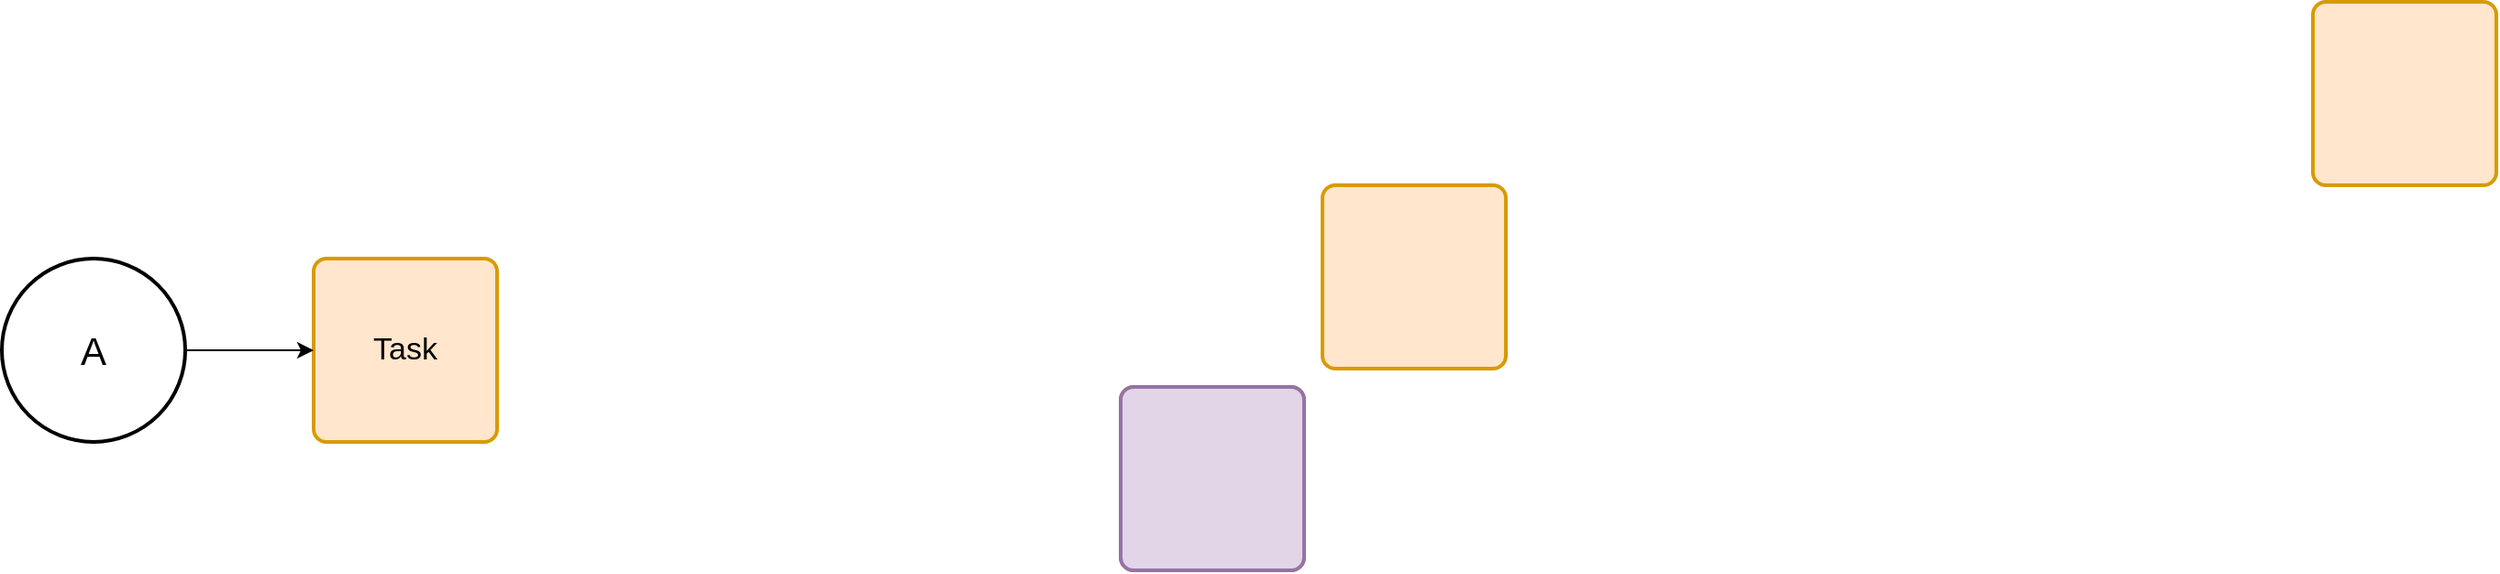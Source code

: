 <mxfile version="14.5.3" type="github">
  <diagram id="8dgg9QJMpTgX3ZqzePfM" name="Page-1">
    <mxGraphModel dx="2246" dy="1150" grid="1" gridSize="10" guides="1" tooltips="1" connect="1" arrows="1" fold="1" page="1" pageScale="1" pageWidth="827" pageHeight="1169" math="0" shadow="0">
      <root>
        <mxCell id="0" />
        <mxCell id="1" parent="0" />
        <mxCell id="fIv3RN2L2qxRrrq1oFCo-20" value="" style="rounded=1;whiteSpace=wrap;html=1;absoluteArcSize=1;arcSize=14;strokeWidth=2;fillColor=#ffe6cc;strokeColor=#d79b00;" vertex="1" parent="1">
          <mxGeometry x="-220" y="170" width="100" height="100" as="geometry" />
        </mxCell>
        <mxCell id="fIv3RN2L2qxRrrq1oFCo-21" value="" style="rounded=1;whiteSpace=wrap;html=1;absoluteArcSize=1;arcSize=14;strokeWidth=2;fillColor=#ffe6cc;strokeColor=#d79b00;" vertex="1" parent="1">
          <mxGeometry x="-760" y="270" width="100" height="100" as="geometry" />
        </mxCell>
        <mxCell id="fIv3RN2L2qxRrrq1oFCo-22" value="" style="rounded=1;whiteSpace=wrap;html=1;absoluteArcSize=1;arcSize=14;strokeWidth=2;fillColor=#ffe6cc;strokeColor=#d79b00;" vertex="1" parent="1">
          <mxGeometry x="-870" y="380" width="100" height="100" as="geometry" />
        </mxCell>
        <mxCell id="fIv3RN2L2qxRrrq1oFCo-23" value="" style="rounded=1;whiteSpace=wrap;html=1;absoluteArcSize=1;arcSize=14;strokeWidth=2;fillColor=#e1d5e7;strokeColor=#9673a6;" vertex="1" parent="1">
          <mxGeometry x="-870" y="380" width="100" height="100" as="geometry" />
        </mxCell>
        <mxCell id="fIv3RN2L2qxRrrq1oFCo-25" value="&lt;font style=&quot;font-size: 17px&quot;&gt;Task&lt;/font&gt;" style="rounded=1;whiteSpace=wrap;html=1;absoluteArcSize=1;arcSize=14;strokeWidth=2;fillColor=#ffe6cc;strokeColor=#d79b00;" vertex="1" parent="1">
          <mxGeometry x="-1310" y="310" width="100" height="100" as="geometry" />
        </mxCell>
        <mxCell id="fIv3RN2L2qxRrrq1oFCo-27" style="edgeStyle=orthogonalEdgeStyle;rounded=0;orthogonalLoop=1;jettySize=auto;html=1;exitX=1;exitY=0.5;exitDx=0;exitDy=0;exitPerimeter=0;entryX=0;entryY=0.5;entryDx=0;entryDy=0;" edge="1" parent="1" source="fIv3RN2L2qxRrrq1oFCo-26" target="fIv3RN2L2qxRrrq1oFCo-25">
          <mxGeometry relative="1" as="geometry" />
        </mxCell>
        <mxCell id="fIv3RN2L2qxRrrq1oFCo-26" value="&lt;font style=&quot;font-size: 21px&quot;&gt;A&lt;/font&gt;" style="strokeWidth=2;html=1;shape=mxgraph.flowchart.start_2;whiteSpace=wrap;" vertex="1" parent="1">
          <mxGeometry x="-1480" y="310" width="100" height="100" as="geometry" />
        </mxCell>
      </root>
    </mxGraphModel>
  </diagram>
</mxfile>
